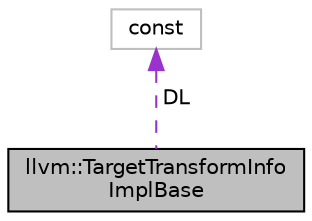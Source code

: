 digraph "llvm::TargetTransformInfoImplBase"
{
 // LATEX_PDF_SIZE
  bgcolor="transparent";
  edge [fontname="Helvetica",fontsize="10",labelfontname="Helvetica",labelfontsize="10"];
  node [fontname="Helvetica",fontsize="10",shape=record];
  Node1 [label="llvm::TargetTransformInfo\lImplBase",height=0.2,width=0.4,color="black", fillcolor="grey75", style="filled", fontcolor="black",tooltip="Base class for use as a mix-in that aids implementing a TargetTransformInfo-compatible class."];
  Node2 -> Node1 [dir="back",color="darkorchid3",fontsize="10",style="dashed",label=" DL" ,fontname="Helvetica"];
  Node2 [label="const",height=0.2,width=0.4,color="grey75",tooltip=" "];
}
